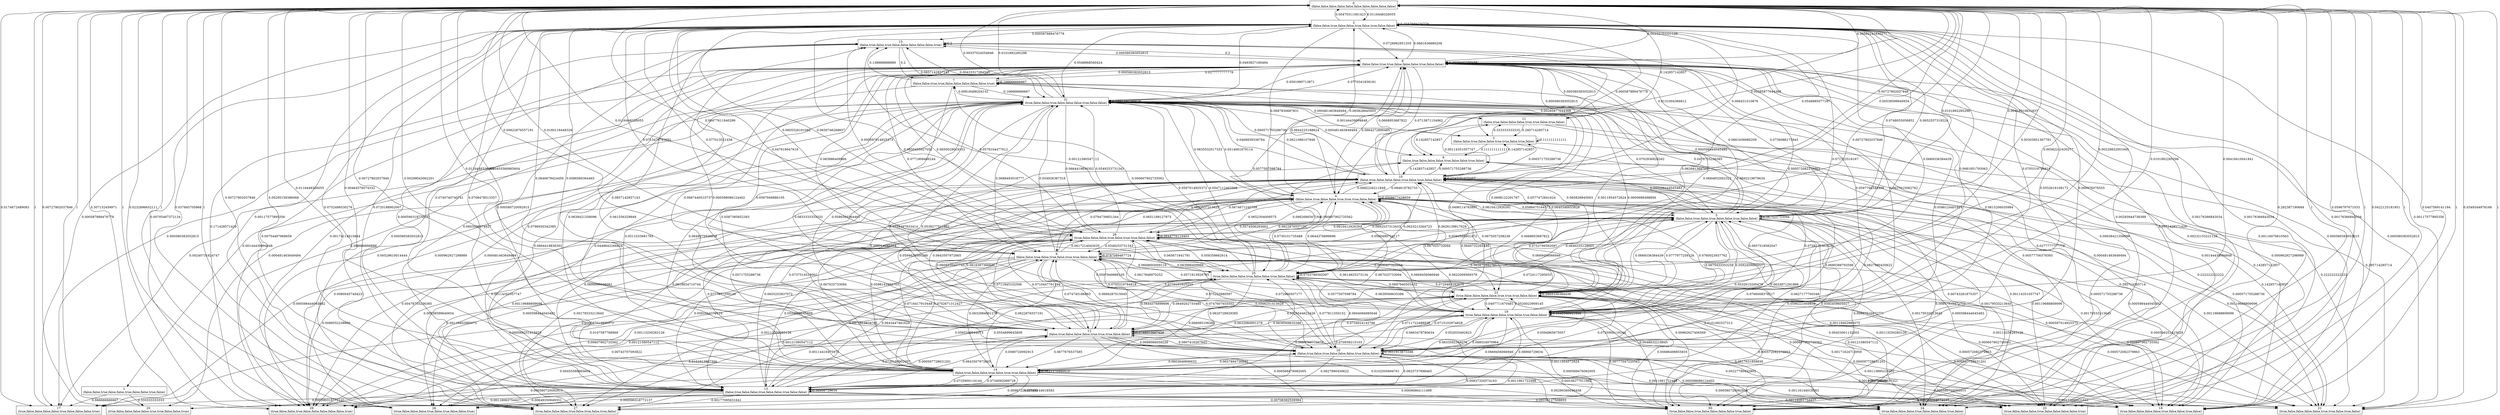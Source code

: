 digraph P {
node [shape=box];
0 -> 2 [ label="0.0116448326055" ];
0 -> 4 [ label="0.0131004366812" ];
0 -> 5 [ label="0.0101892285298" ];
0 -> 6 [ label="0.0160116448326" ];
0 -> 8 [ label="0.00582241630277" ];
0 -> 10 [ label="0.00727802037846" ];
0 -> 12 [ label="0.0116448326055" ];
0 -> 13 [ label="0.00727802037846" ];
0 -> 14 [ label="0.0116448326055" ];
0 -> 16 [ label="0.00727802037846" ];
0 -> 17 [ label="0.0174672489083" ];
0 -> 18 [ label="0.0407569141194" ];
0 -> 19 [ label="0.0101892285298" ];
0 -> 20 [ label="0.00727802037846" ];
0 -> 21 [ label="0.0349344978166" ];
0 -> 22 [ label="0.00582241630277" ];
0 -> 23 [ label="0.0422125181951" ];
0 -> 24 [ label="0.0596797671033" ];
0 -> 25 [ label="0.00727802037846" ];
0 -> 26 [ label="0.0232896652111" ];
0 -> 27 [ label="0.037845705968" ];
0 -> 28 [ label="0.0116448326055" ];
0 -> 29 [ label="0.307132459971" ];
0 -> 30 [ label="0.282387190684" ];
0 -> 31 [ label="0.0101892285298" ];
1 -> 17 [ label="0.666666666667" ];
1 -> 20 [ label="0.333333333333" ];
2 -> 0 [ label="0.00470311581423" ];
2 -> 2 [ label="0.0587889476778" ];
2 -> 4 [ label="0.0687830687831" ];
2 -> 5 [ label="0.0652557319224" ];
2 -> 6 [ label="0.077013521458" ];
2 -> 8 [ label="0.0728982951205" ];
2 -> 9 [ label="0.000587889476778" ];
2 -> 10 [ label="0.066431510876" ];
2 -> 12 [ label="0.0646678424456" ];
2 -> 13 [ label="0.0752498530276" ];
2 -> 14 [ label="0.0740740740741" ];
2 -> 15 [ label="0.000587889476778" ];
2 -> 16 [ label="0.0552616108172" ];
2 -> 17 [ label="0.000587889476778" ];
2 -> 18 [ label="0.00176366843034" ];
2 -> 19 [ label="0.0681951793063" ];
2 -> 21 [ label="0.00117577895356" ];
2 -> 22 [ label="0.071722516167" ];
2 -> 23 [ label="0.00176366843034" ];
2 -> 24 [ label="0.00176366843034" ];
2 -> 25 [ label="0.047619047619" ];
2 -> 27 [ label="0.00117577895356" ];
2 -> 28 [ label="0.0605526161082" ];
2 -> 29 [ label="0.00705467372134" ];
2 -> 30 [ label="0.00293944738389" ];
2 -> 31 [ label="0.0493827160494" ];
3 -> 3 [ label="0.111111111111" ];
3 -> 9 [ label="0.111111111111" ];
3 -> 11 [ label="0.333333333333" ];
3 -> 18 [ label="0.222222222222" ];
3 -> 21 [ label="0.222222222222" ];
4 -> 0 [ label="0.00538599640934" ];
4 -> 2 [ label="0.065828845003" ];
4 -> 4 [ label="0.0508677438659" ];
4 -> 5 [ label="0.0586475164572" ];
4 -> 6 [ label="0.0574506283662" ];
4 -> 8 [ label="0.0664272890485" ];
4 -> 10 [ label="0.0682226211849" ];
4 -> 12 [ label="0.0616397366846" ];
4 -> 13 [ label="0.0777977259126" ];
4 -> 14 [ label="0.067025733094" ];
4 -> 16 [ label="0.067025733094" ];
4 -> 17 [ label="0.000598444045482" ];
4 -> 18 [ label="0.000598444045482" ];
4 -> 19 [ label="0.0760023937762" ];
4 -> 21 [ label="0.00119688809096" ];
4 -> 22 [ label="0.067025733094" ];
4 -> 23 [ label="0.00119688809096" ];
4 -> 24 [ label="0.00179533213645" ];
4 -> 25 [ label="0.0730101735488" ];
4 -> 27 [ label="0.00119688809096" ];
4 -> 28 [ label="0.0652304009575" ];
4 -> 29 [ label="0.00478755236385" ];
4 -> 30 [ label="0.00957510472771" ];
4 -> 31 [ label="0.0514661879114" ];
5 -> 0 [ label="0.00418910831837" ];
5 -> 2 [ label="0.0748055056852" ];
5 -> 4 [ label="0.0610412926391" ];
5 -> 5 [ label="0.067025733094" ];
5 -> 6 [ label="0.0580490724117" ];
5 -> 7 [ label="0.000598444045482" ];
5 -> 8 [ label="0.0736086175943" ];
5 -> 9 [ label="0.000598444045482" ];
5 -> 10 [ label="0.065828845003" ];
5 -> 12 [ label="0.0724117295033" ];
5 -> 13 [ label="0.0592459605027" ];
5 -> 14 [ label="0.0766008378217" ];
5 -> 16 [ label="0.0532615200479" ];
5 -> 18 [ label="0.00179533213645" ];
5 -> 19 [ label="0.0592459605027" ];
5 -> 21 [ label="0.00119688809096" ];
5 -> 22 [ label="0.0777977259126" ];
5 -> 23 [ label="0.000598444045482" ];
5 -> 24 [ label="0.00179533213645" ];
5 -> 25 [ label="0.0640335128665" ];
5 -> 26 [ label="0.000598444045482" ];
5 -> 27 [ label="0.00179533213645" ];
5 -> 28 [ label="0.0610412926391" ];
5 -> 29 [ label="0.00538599640934" ];
5 -> 30 [ label="0.00957510472771" ];
5 -> 31 [ label="0.0478755236385" ];
6 -> 0 [ label="0.00622876557191" ];
6 -> 2 [ label="0.0713476783692" ];
6 -> 4 [ label="0.0622876557191" ];
6 -> 5 [ label="0.0560588901472" ];
6 -> 6 [ label="0.0787089467724" ];
6 -> 8 [ label="0.063986409966" ];
6 -> 10 [ label="0.0651189127973" ];
6 -> 12 [ label="0.074745186863" ];
6 -> 13 [ label="0.0571913929785" ];
6 -> 14 [ label="0.0622876557191" ];
6 -> 16 [ label="0.0566251415629" ];
6 -> 17 [ label="0.000566251415629" ];
6 -> 18 [ label="0.00113250283126" ];
6 -> 19 [ label="0.0770101925255" ];
6 -> 21 [ label="0.000566251415629" ];
6 -> 22 [ label="0.0571913929785" ];
6 -> 23 [ label="0.00113250283126" ];
6 -> 24 [ label="0.00453001132503" ];
6 -> 25 [ label="0.063986409966" ];
6 -> 26 [ label="0.00113250283126" ];
6 -> 27 [ label="0.00113250283126" ];
6 -> 28 [ label="0.0617214043035" ];
6 -> 29 [ label="0.0107587768969" ];
6 -> 30 [ label="0.00962627406569" ];
6 -> 31 [ label="0.054926387316" ];
7 -> 7 [ label="0.166666666667" ];
7 -> 8 [ label="0.0277777777778" ];
7 -> 15 [ label="0.138888888889" ];
7 -> 16 [ label="0.0833333333333" ];
7 -> 29 [ label="0.388888888889" ];
7 -> 30 [ label="0.0277777777778" ];
7 -> 31 [ label="0.166666666667" ];
8 -> 0 [ label="0.00232153221126" ];
8 -> 2 [ label="0.0661636680209" ];
8 -> 3 [ label="0.000580383052815" ];
8 -> 4 [ label="0.0644225188624" ];
8 -> 5 [ label="0.0661636680209" ];
8 -> 6 [ label="0.0771909460244" ];
8 -> 7 [ label="0.000580383052815" ];
8 -> 8 [ label="0.0609402205456" ];
8 -> 10 [ label="0.0713871154962" ];
8 -> 11 [ label="0.000580383052815" ];
8 -> 12 [ label="0.0667440510737" ];
8 -> 13 [ label="0.0603598374927" ];
8 -> 14 [ label="0.0638421358096" ];
8 -> 15 [ label="0.000580383052815" ];
8 -> 16 [ label="0.0615206035984" ];
8 -> 17 [ label="0.000580383052815" ];
8 -> 18 [ label="0.000580383052815" ];
8 -> 19 [ label="0.0597794544399" ];
8 -> 21 [ label="0.000580383052815" ];
8 -> 22 [ label="0.0684852002322" ];
8 -> 23 [ label="0.00116076610563" ];
8 -> 24 [ label="0.00232153221126" ];
8 -> 25 [ label="0.062681369704" ];
8 -> 26 [ label="0.00174114915844" ];
8 -> 27 [ label="0.000580383052815" ];
8 -> 28 [ label="0.0650029019153" ];
8 -> 29 [ label="0.00754497968659" ];
8 -> 30 [ label="0.00638421358096" ];
8 -> 31 [ label="0.0591990713871" ];
9 -> 3 [ label="0.142857142857" ];
9 -> 10 [ label="0.142857142857" ];
9 -> 12 [ label="0.285714285714" ];
9 -> 18 [ label="0.285714285714" ];
9 -> 21 [ label="0.142857142857" ];
10 -> 0 [ label="0.00285877644368" ];
10 -> 2 [ label="0.0548885077187" ];
10 -> 3 [ label="0.000571755288736" ];
10 -> 4 [ label="0.084619782733" ];
10 -> 5 [ label="0.0577472841624" ];
10 -> 6 [ label="0.0794739851344" ];
10 -> 7 [ label="0.000571755288736" ];
10 -> 8 [ label="0.0668953687822" ];
10 -> 9 [ label="0.000571755288736" ];
10 -> 10 [ label="0.0743281875357" ];
10 -> 11 [ label="0.00114351057747" ];
10 -> 12 [ label="0.0594625500286" ];
10 -> 13 [ label="0.0606060606061" ];
10 -> 14 [ label="0.0571755288736" ];
10 -> 15 [ label="0.00285877644368" ];
10 -> 16 [ label="0.0680388793596" ];
10 -> 19 [ label="0.0657518582047" ];
10 -> 21 [ label="0.000571755288736" ];
10 -> 22 [ label="0.0668953687822" ];
10 -> 23 [ label="0.000571755288736" ];
10 -> 24 [ label="0.00114351057747" ];
10 -> 25 [ label="0.0623213264723" ];
10 -> 27 [ label="0.00114351057747" ];
10 -> 28 [ label="0.0674671240709" ];
10 -> 29 [ label="0.00800457404231" ];
10 -> 30 [ label="0.00743281875357" ];
10 -> 31 [ label="0.0468839336764" ];
11 -> 2 [ label="0.142857142857" ];
11 -> 3 [ label="0.285714285714" ];
11 -> 9 [ label="0.142857142857" ];
11 -> 18 [ label="0.142857142857" ];
11 -> 21 [ label="0.285714285714" ];
12 -> 0 [ label="0.00455580865604" ];
12 -> 2 [ label="0.0586560364465" ];
12 -> 4 [ label="0.0609339407745" ];
12 -> 5 [ label="0.0597949886105" ];
12 -> 6 [ label="0.0666287015945" ];
12 -> 8 [ label="0.0597949886105" ];
12 -> 10 [ label="0.0643507972665" ];
12 -> 12 [ label="0.0746013667426" ];
12 -> 13 [ label="0.0643507972665" ];
12 -> 14 [ label="0.0677676537585" ];
12 -> 16 [ label="0.0689066059226" ];
12 -> 18 [ label="0.00113895216401" ];
12 -> 19 [ label="0.0734624145786" ];
12 -> 22 [ label="0.0620728929385" ];
12 -> 23 [ label="0.00227790432802" ];
12 -> 24 [ label="0.000569476082005" ];
12 -> 25 [ label="0.0649202733485" ];
12 -> 27 [ label="0.000569476082005" ];
12 -> 28 [ label="0.0711845102506" ];
12 -> 29 [ label="0.00455580865604" ];
12 -> 30 [ label="0.0102505694761" ];
12 -> 31 [ label="0.0586560364465" ];
13 -> 0 [ label="0.00295159386068" ];
13 -> 2 [ label="0.0720188902007" ];
13 -> 4 [ label="0.0655253837072" ];
13 -> 5 [ label="0.0596221959858" ];
13 -> 6 [ label="0.0643447461629" ];
13 -> 8 [ label="0.0796930342385" ];
13 -> 10 [ label="0.0619834710744" ];
13 -> 12 [ label="0.0720188902007" ];
13 -> 13 [ label="0.06906729634" ];
13 -> 14 [ label="0.0726092089728" ];
13 -> 15 [ label="0.000590318772137" ];
13 -> 16 [ label="0.0625737898465" ];
13 -> 17 [ label="0.000590318772137" ];
13 -> 18 [ label="0.000590318772137" ];
13 -> 19 [ label="0.06906729634" ];
13 -> 20 [ label="0.00118063754427" ];
13 -> 21 [ label="0.00177095631641" ];
13 -> 22 [ label="0.0684769775679" ];
13 -> 23 [ label="0.00118063754427" ];
13 -> 24 [ label="0.00236127508855" ];
13 -> 25 [ label="0.0554899645809" ];
13 -> 26 [ label="0.000590318772137" ];
13 -> 27 [ label="0.00177095631641" ];
13 -> 28 [ label="0.0554899645809" ];
13 -> 29 [ label="0.00649350649351" ];
13 -> 30 [ label="0.00708382526564" ];
13 -> 31 [ label="0.0448642266824" ];
14 -> 0 [ label="0.00464576074332" ];
14 -> 2 [ label="0.0708478513357" ];
14 -> 4 [ label="0.0598141695703" ];
14 -> 5 [ label="0.0627177700348" ];
14 -> 6 [ label="0.0632984901278" ];
14 -> 8 [ label="0.061556329849" ];
14 -> 10 [ label="0.0737514518002" ];
14 -> 12 [ label="0.0580720092915" ];
14 -> 13 [ label="0.0725900116144" ];
14 -> 14 [ label="0.0621370499419" ];
14 -> 15 [ label="0.000580720092915" ];
14 -> 16 [ label="0.0603948896632" ];
14 -> 18 [ label="0.00116144018583" ];
14 -> 19 [ label="0.068524970964" ];
14 -> 20 [ label="0.000580720092915" ];
14 -> 21 [ label="0.000580720092915" ];
14 -> 22 [ label="0.0725900116144" ];
14 -> 23 [ label="0.000580720092915" ];
14 -> 24 [ label="0.00290360046458" ];
14 -> 25 [ label="0.0632984901278" ];
14 -> 27 [ label="0.00116144018583" ];
14 -> 28 [ label="0.0702671312427" ];
14 -> 29 [ label="0.00987224157956" ];
14 -> 30 [ label="0.00696864111498" ];
14 -> 31 [ label="0.0511033681765" ];
15 -> 7 [ label="0.2" ];
15 -> 8 [ label="0.2" ];
15 -> 15 [ label="0.2" ];
15 -> 16 [ label="0.0857142857143" ];
15 -> 29 [ label="0.171428571429" ];
15 -> 30 [ label="0.0571428571429" ];
15 -> 31 [ label="0.0857142857143" ];
16 -> 0 [ label="0.00299043062201" ];
16 -> 2 [ label="0.069976076555" ];
16 -> 4 [ label="0.0622009569378" ];
16 -> 5 [ label="0.0633971291866" ];
16 -> 6 [ label="0.0747607655502" ];
16 -> 8 [ label="0.0586124401914" ];
16 -> 10 [ label="0.0627990430622" ];
16 -> 12 [ label="0.0807416267943" ];
16 -> 13 [ label="0.0627990430622" ];
16 -> 14 [ label="0.0657894736842" ];
16 -> 15 [ label="0.000598086124402" ];
16 -> 16 [ label="0.0651913875598" ];
16 -> 18 [ label="0.0011961722488" ];
16 -> 19 [ label="0.052033492823" ];
16 -> 21 [ label="0.00179425837321" ];
16 -> 22 [ label="0.0711722488038" ];
16 -> 23 [ label="0.000598086124402" ];
16 -> 24 [ label="0.0011961722488" ];
16 -> 25 [ label="0.0604066985646" ];
16 -> 26 [ label="0.0011961722488" ];
16 -> 28 [ label="0.072966507177" ];
16 -> 29 [ label="0.00837320574163" ];
16 -> 30 [ label="0.00538277511962" ];
16 -> 31 [ label="0.0538277511962" ];
17 -> 0 [ label="1" ];
18 -> 0 [ label="1" ];
19 -> 0 [ label="0.00418410041841" ];
19 -> 2 [ label="0.0705319784818" ];
19 -> 4 [ label="0.0669456066946" ];
19 -> 5 [ label="0.0675433353258" ];
19 -> 6 [ label="0.0705319784818" ];
19 -> 7 [ label="0.0011954572624" ];
19 -> 8 [ label="0.0627615062762" ];
19 -> 10 [ label="0.0759115361626" ];
19 -> 12 [ label="0.0639569635386" ];
19 -> 13 [ label="0.0669456066946" ];
19 -> 14 [ label="0.0633592349074" ];
19 -> 16 [ label="0.0663478780634" ];
19 -> 18 [ label="0.000597728631201" ];
19 -> 19 [ label="0.0645546921698" ];
19 -> 21 [ label="0.000597728631201" ];
19 -> 22 [ label="0.0520023909145" ];
19 -> 24 [ label="0.0017931858936" ];
19 -> 25 [ label="0.0639569635386" ];
19 -> 26 [ label="0.000597728631201" ];
19 -> 27 [ label="0.0011954572624" ];
19 -> 28 [ label="0.0669456066946" ];
19 -> 29 [ label="0.0101613867304" ];
19 -> 30 [ label="0.00777047220562" ];
19 -> 31 [ label="0.0496114763897" ];
20 -> 0 [ label="1" ];
21 -> 0 [ label="1" ];
22 -> 0 [ label="0.00228832951945" ];
22 -> 2 [ label="0.0669336384439" ];
22 -> 4 [ label="0.0640732265446" ];
22 -> 5 [ label="0.0669336384439" ];
22 -> 6 [ label="0.0617848970252" ];
22 -> 8 [ label="0.0692219679634" ];
22 -> 10 [ label="0.0675057208238" ];
22 -> 12 [ label="0.0726544622426" ];
22 -> 13 [ label="0.070938215103" ];
22 -> 14 [ label="0.0594965675057" ];
22 -> 15 [ label="0.000572082379863" ];
22 -> 16 [ label="0.0715102974828" ];
22 -> 18 [ label="0.000572082379863" ];
22 -> 19 [ label="0.0497711670481" ];
22 -> 21 [ label="0.000572082379863" ];
22 -> 22 [ label="0.0669336384439" ];
22 -> 23 [ label="0.00171624713959" ];
22 -> 24 [ label="0.000572082379863" ];
22 -> 25 [ label="0.0697940503432" ];
22 -> 27 [ label="0.00114416475973" ];
22 -> 28 [ label="0.0606407322654" ];
22 -> 29 [ label="0.00743707093822" ];
22 -> 30 [ label="0.00686498855835" ];
22 -> 31 [ label="0.0600686498856" ];
23 -> 0 [ label="1" ];
24 -> 0 [ label="1" ];
25 -> 0 [ label="0.00303951367781" ];
25 -> 2 [ label="0.0650455927052" ];
25 -> 4 [ label="0.0644376899696" ];
25 -> 5 [ label="0.0753799392097" ];
25 -> 6 [ label="0.0668693009119" ];
25 -> 7 [ label="0.000607902735562" ];
25 -> 8 [ label="0.0577507598784" ];
25 -> 9 [ label="0.000607902735562" ];
25 -> 10 [ label="0.0626139817629" ];
25 -> 12 [ label="0.0644376899696" ];
25 -> 13 [ label="0.0565349544073" ];
25 -> 14 [ label="0.068085106383" ];
25 -> 15 [ label="0.00121580547112" ];
25 -> 16 [ label="0.077811550152" ];
25 -> 18 [ label="0.000607902735562" ];
25 -> 19 [ label="0.0577507598784" ];
25 -> 21 [ label="0.000607902735562" ];
25 -> 22 [ label="0.0729483282675" ];
25 -> 23 [ label="0.00121580547112" ];
25 -> 24 [ label="0.000607902735562" ];
25 -> 25 [ label="0.0753799392097" ];
25 -> 26 [ label="0.00121580547112" ];
25 -> 27 [ label="0.00121580547112" ];
25 -> 28 [ label="0.058358662614" ];
25 -> 29 [ label="0.00607902735562" ];
25 -> 30 [ label="0.0048632218845" ];
25 -> 31 [ label="0.0547112462006" ];
26 -> 0 [ label="1" ];
27 -> 0 [ label="1" ];
28 -> 0 [ label="0.00477611940299" ];
28 -> 2 [ label="0.0650746268657" ];
28 -> 4 [ label="0.0662686567164" ];
28 -> 5 [ label="0.0692537313433" ];
28 -> 6 [ label="0.0549253731343" ];
28 -> 8 [ label="0.0579104477612" ];
28 -> 10 [ label="0.0692537313433" ];
28 -> 12 [ label="0.0710447761194" ];
28 -> 13 [ label="0.0591044776119" ];
28 -> 14 [ label="0.0716417910448" ];
28 -> 15 [ label="0.000597014925373" ];
28 -> 16 [ label="0.075223880597" ];
28 -> 18 [ label="0.000597014925373" ];
28 -> 19 [ label="0.0614925373134" ];
28 -> 22 [ label="0.065671641791" ];
28 -> 23 [ label="0.00119402985075" ];
28 -> 25 [ label="0.065671641791" ];
28 -> 26 [ label="0.00119402985075" ];
28 -> 27 [ label="0.000597014925373" ];
28 -> 28 [ label="0.0644776119403" ];
28 -> 29 [ label="0.0089552238806" ];
28 -> 30 [ label="0.0101492537313" ];
28 -> 31 [ label="0.0549253731343" ];
29 -> 0 [ label="1" ];
30 -> 0 [ label="1" ];
31 -> 0 [ label="0.00337024554646" ];
31 -> 1 [ label="0.00144439094848" ];
31 -> 2 [ label="0.0548868560424" ];
31 -> 3 [ label="0.00144439094848" ];
31 -> 4 [ label="0.0635532017333" ];
31 -> 5 [ label="0.0702936928262" ];
31 -> 6 [ label="0.0688493018777" ];
31 -> 7 [ label="0.00818488204141" ];
31 -> 8 [ label="0.0770341839191" ];
31 -> 9 [ label="0.000481463649494" ];
31 -> 10 [ label="0.0621088107848" ];
31 -> 11 [ label="0.000481463649494" ];
31 -> 12 [ label="0.0587385652383" ];
31 -> 13 [ label="0.0664419836302" ];
31 -> 14 [ label="0.0649975926818" ];
31 -> 15 [ label="0.00433317284545" ];
31 -> 16 [ label="0.0558497833414" ];
31 -> 17 [ label="0.00240731824747" ];
31 -> 18 [ label="0.000962927298989" ];
31 -> 19 [ label="0.0640346653828" ];
31 -> 20 [ label="0.000481463649494" ];
31 -> 22 [ label="0.0698122291767" ];
31 -> 23 [ label="0.00144439094848" ];
31 -> 24 [ label="0.000481463649494" ];
31 -> 25 [ label="0.0597014925373" ];
31 -> 26 [ label="0.000962927298989" ];
31 -> 27 [ label="0.000481463649494" ];
31 -> 28 [ label="0.0664419836302" ];
31 -> 29 [ label="0.00529610014444" ];
31 -> 30 [ label="0.00577756379393" ];
31 -> 31 [ label="0.0592200288878" ];
0 [label="0\n(false,false,false,false,false,false,false,false,false,false)"];
1 [label="1\n(false,false,true,false,false,true,false,false,true,false)"];
2 [label="2\n(false,false,true,false,false,true,false,true,false,false)"];
3 [label="3\n(false,false,true,false,false,true,true,false,true,false)"];
4 [label="4\n(false,false,true,false,false,true,true,true,false,false)"];
5 [label="5\n(false,false,true,false,true,false,false,true,false,false)"];
6 [label="6\n(false,false,true,false,true,false,true,true,false,false)"];
7 [label="7\n(false,false,true,true,false,false,false,false,false,true)"];
8 [label="8\n(false,false,true,true,false,false,false,true,false,false)"];
9 [label="9\n(false,true,false,false,false,true,false,false,true,false)"];
10 [label="10\n(false,true,false,false,false,true,false,true,false,false)"];
11 [label="11\n(false,true,false,false,false,true,true,false,true,false)"];
12 [label="12\n(false,true,false,false,false,true,true,true,false,false)"];
13 [label="13\n(false,true,false,false,true,false,false,true,false,false)"];
14 [label="14\n(false,true,false,false,true,false,true,true,false,false)"];
15 [label="15\n(false,true,false,true,false,false,false,false,false,true)"];
16 [label="16\n(false,true,false,true,false,false,false,true,false,false)"];
17 [label="17\n(true,false,false,false,false,true,false,false,false,true)"];
18 [label="18\n(true,false,false,false,false,true,false,false,true,false)"];
19 [label="19\n(true,false,false,false,false,true,false,true,false,false)"];
20 [label="20\n(true,false,false,false,false,true,true,false,false,true)"];
21 [label="21\n(true,false,false,false,false,true,true,false,true,false)"];
22 [label="22\n(true,false,false,false,false,true,true,true,false,false)"];
23 [label="23\n(true,false,false,false,true,false,false,false,false,true)"];
24 [label="24\n(true,false,false,false,true,false,false,false,true,false)"];
25 [label="25\n(true,false,false,false,true,false,false,true,false,false)"];
26 [label="26\n(true,false,false,false,true,false,true,false,false,true)"];
27 [label="27\n(true,false,false,false,true,false,true,false,true,false)"];
28 [label="28\n(true,false,false,false,true,false,true,true,false,false)"];
29 [label="29\n(true,false,false,true,false,false,false,false,false,true)"];
30 [label="30\n(true,false,false,true,false,false,false,false,true,false)"];
31 [label="31\n(true,false,false,true,false,false,false,true,false,false)"];
}
